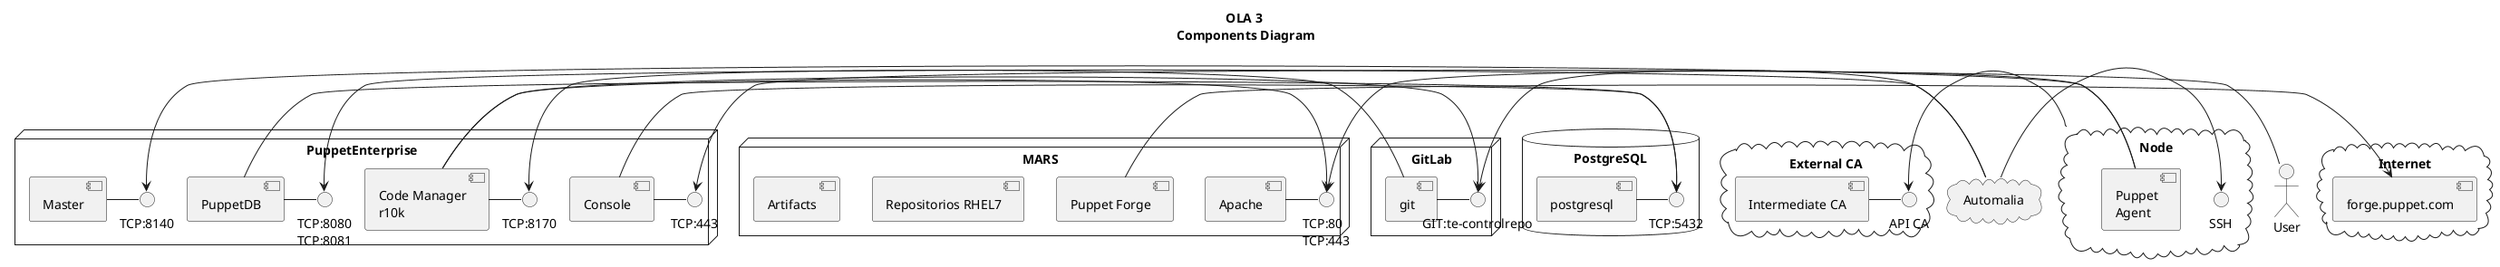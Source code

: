 @startuml
title OLA 3\n Components Diagram
Actor User

node "PuppetEnterprise" {
  [Code Manager\nr10k] as r10k
  [Master]
  [PuppetDB]
  [Console]
  interface "TCP:8170" as TCP8170
  interface "TCP:443" as TCP443
  interface "TCP:8080\nTCP:8081" as TCP8081
  interface "TCP:8140" as TCP8140
  [Console] - TCP443
  r10k - TCP8170
  [PuppetDB] - TCP8081
  [Master] - TCP8140
}

node MARS {
  [Apache]
  [Puppet Forge]
  [Repositorios RHEL7]
  [Artifacts]
  interface "TCP:80\nTCP:443" as TCPMARS
  [Apache] - TCPMARS
}

node "GitLab" {
  [git]
  interface "GIT:te-controlrepo" as controlrepo
  [git] - controlrepo
}
cloud "Internet" {
  [forge.puppet.com]
}
database "PostgreSQL" {
  [postgresql]
  interface "TCP:5432" as TCP5432
  [postgresql] - TCP5432
}
cloud "Automalia" {
}
cloud "Node" {
  [Puppet\nAgent]
  interface SSH
}

cloud "External CA" {
  [Intermediate CA]
  interface "API CA" as APICA
  [Intermediate CA] - APICA
}
  
Automalia -> SSH
Automalia -> TCP8081
Automalia -> controlrepo
User -> TCP443
r10k -> controlrepo
r10k -> TCPMARS
[Puppet Forge] -> [forge.puppet.com]
[Puppet\nAgent] -> TCPMARS
[Puppet\nAgent] -> TCP8140
Node -> APICA
[PuppetDB] -> TCP5432
[Console] -> TCP5432
[git] -> TCP8170
@enduml
